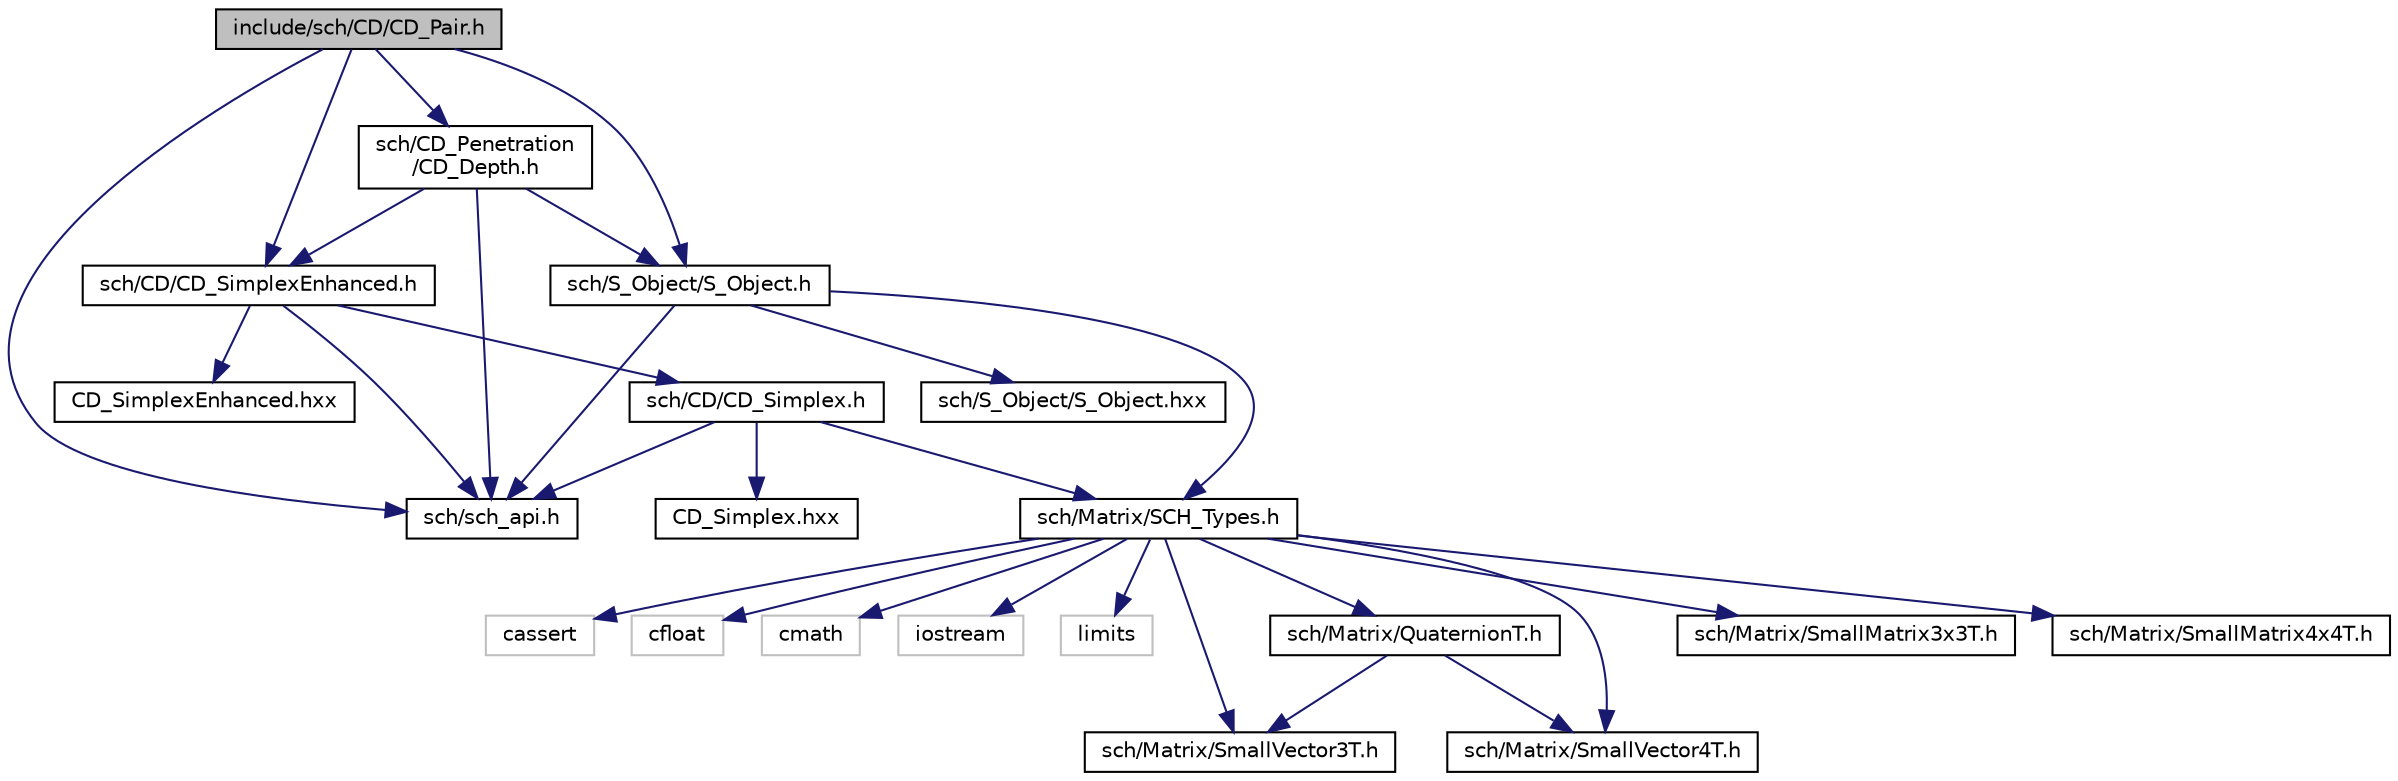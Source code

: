 digraph "include/sch/CD/CD_Pair.h"
{
 // LATEX_PDF_SIZE
  edge [fontname="Helvetica",fontsize="10",labelfontname="Helvetica",labelfontsize="10"];
  node [fontname="Helvetica",fontsize="10",shape=record];
  Node1 [label="include/sch/CD/CD_Pair.h",height=0.2,width=0.4,color="black", fillcolor="grey75", style="filled", fontcolor="black",tooltip=" "];
  Node1 -> Node2 [color="midnightblue",fontsize="10",style="solid",fontname="Helvetica"];
  Node2 [label="sch/CD/CD_SimplexEnhanced.h",height=0.2,width=0.4,color="black", fillcolor="white", style="filled",URL="$CD__SimplexEnhanced_8h.html",tooltip=" "];
  Node2 -> Node3 [color="midnightblue",fontsize="10",style="solid",fontname="Helvetica"];
  Node3 [label="sch/CD/CD_Simplex.h",height=0.2,width=0.4,color="black", fillcolor="white", style="filled",URL="$CD__Simplex_8h.html",tooltip=" "];
  Node3 -> Node4 [color="midnightblue",fontsize="10",style="solid",fontname="Helvetica"];
  Node4 [label="sch/Matrix/SCH_Types.h",height=0.2,width=0.4,color="black", fillcolor="white", style="filled",URL="$SCH__Types_8h.html",tooltip=" "];
  Node4 -> Node5 [color="midnightblue",fontsize="10",style="solid",fontname="Helvetica"];
  Node5 [label="cassert",height=0.2,width=0.4,color="grey75", fillcolor="white", style="filled",tooltip=" "];
  Node4 -> Node6 [color="midnightblue",fontsize="10",style="solid",fontname="Helvetica"];
  Node6 [label="cfloat",height=0.2,width=0.4,color="grey75", fillcolor="white", style="filled",tooltip=" "];
  Node4 -> Node7 [color="midnightblue",fontsize="10",style="solid",fontname="Helvetica"];
  Node7 [label="cmath",height=0.2,width=0.4,color="grey75", fillcolor="white", style="filled",tooltip=" "];
  Node4 -> Node8 [color="midnightblue",fontsize="10",style="solid",fontname="Helvetica"];
  Node8 [label="iostream",height=0.2,width=0.4,color="grey75", fillcolor="white", style="filled",tooltip=" "];
  Node4 -> Node9 [color="midnightblue",fontsize="10",style="solid",fontname="Helvetica"];
  Node9 [label="limits",height=0.2,width=0.4,color="grey75", fillcolor="white", style="filled",tooltip=" "];
  Node4 -> Node10 [color="midnightblue",fontsize="10",style="solid",fontname="Helvetica"];
  Node10 [label="sch/Matrix/QuaternionT.h",height=0.2,width=0.4,color="black", fillcolor="white", style="filled",URL="$QuaternionT_8h.html",tooltip=" "];
  Node10 -> Node11 [color="midnightblue",fontsize="10",style="solid",fontname="Helvetica"];
  Node11 [label="sch/Matrix/SmallVector3T.h",height=0.2,width=0.4,color="black", fillcolor="white", style="filled",URL="$SmallVector3T_8h.html",tooltip=" "];
  Node10 -> Node12 [color="midnightblue",fontsize="10",style="solid",fontname="Helvetica"];
  Node12 [label="sch/Matrix/SmallVector4T.h",height=0.2,width=0.4,color="black", fillcolor="white", style="filled",URL="$SmallVector4T_8h.html",tooltip=" "];
  Node4 -> Node13 [color="midnightblue",fontsize="10",style="solid",fontname="Helvetica"];
  Node13 [label="sch/Matrix/SmallMatrix3x3T.h",height=0.2,width=0.4,color="black", fillcolor="white", style="filled",URL="$SmallMatrix3x3T_8h.html",tooltip=" "];
  Node4 -> Node14 [color="midnightblue",fontsize="10",style="solid",fontname="Helvetica"];
  Node14 [label="sch/Matrix/SmallMatrix4x4T.h",height=0.2,width=0.4,color="black", fillcolor="white", style="filled",URL="$SmallMatrix4x4T_8h.html",tooltip=" "];
  Node4 -> Node11 [color="midnightblue",fontsize="10",style="solid",fontname="Helvetica"];
  Node4 -> Node12 [color="midnightblue",fontsize="10",style="solid",fontname="Helvetica"];
  Node3 -> Node15 [color="midnightblue",fontsize="10",style="solid",fontname="Helvetica"];
  Node15 [label="sch/sch_api.h",height=0.2,width=0.4,color="black", fillcolor="white", style="filled",URL="$sch__api_8h.html",tooltip=" "];
  Node3 -> Node16 [color="midnightblue",fontsize="10",style="solid",fontname="Helvetica"];
  Node16 [label="CD_Simplex.hxx",height=0.2,width=0.4,color="black", fillcolor="white", style="filled",URL="$CD__Simplex_8hxx.html",tooltip=" "];
  Node2 -> Node15 [color="midnightblue",fontsize="10",style="solid",fontname="Helvetica"];
  Node2 -> Node17 [color="midnightblue",fontsize="10",style="solid",fontname="Helvetica"];
  Node17 [label="CD_SimplexEnhanced.hxx",height=0.2,width=0.4,color="black", fillcolor="white", style="filled",URL="$CD__SimplexEnhanced_8hxx.html",tooltip=" "];
  Node1 -> Node18 [color="midnightblue",fontsize="10",style="solid",fontname="Helvetica"];
  Node18 [label="sch/CD_Penetration\l/CD_Depth.h",height=0.2,width=0.4,color="black", fillcolor="white", style="filled",URL="$CD__Depth_8h.html",tooltip=" "];
  Node18 -> Node2 [color="midnightblue",fontsize="10",style="solid",fontname="Helvetica"];
  Node18 -> Node19 [color="midnightblue",fontsize="10",style="solid",fontname="Helvetica"];
  Node19 [label="sch/S_Object/S_Object.h",height=0.2,width=0.4,color="black", fillcolor="white", style="filled",URL="$S__Object_8h.html",tooltip=" "];
  Node19 -> Node4 [color="midnightblue",fontsize="10",style="solid",fontname="Helvetica"];
  Node19 -> Node15 [color="midnightblue",fontsize="10",style="solid",fontname="Helvetica"];
  Node19 -> Node20 [color="midnightblue",fontsize="10",style="solid",fontname="Helvetica"];
  Node20 [label="sch/S_Object/S_Object.hxx",height=0.2,width=0.4,color="black", fillcolor="white", style="filled",URL="$S__Object_8hxx.html",tooltip=" "];
  Node18 -> Node15 [color="midnightblue",fontsize="10",style="solid",fontname="Helvetica"];
  Node1 -> Node19 [color="midnightblue",fontsize="10",style="solid",fontname="Helvetica"];
  Node1 -> Node15 [color="midnightblue",fontsize="10",style="solid",fontname="Helvetica"];
}
